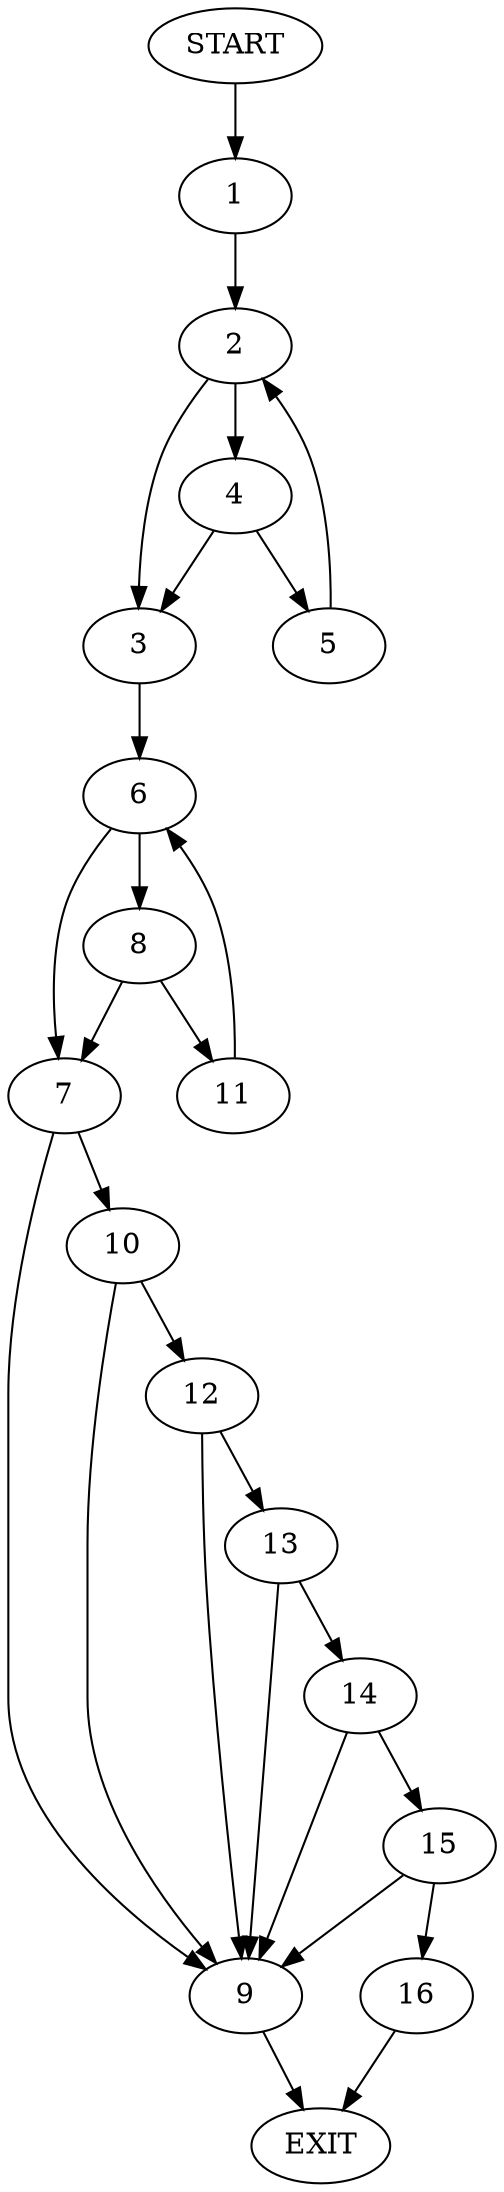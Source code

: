 digraph {
0 [label="START"]
17 [label="EXIT"]
0 -> 1
1 -> 2
2 -> 3
2 -> 4
4 -> 3
4 -> 5
3 -> 6
5 -> 2
6 -> 7
6 -> 8
7 -> 9
7 -> 10
8 -> 11
8 -> 7
11 -> 6
9 -> 17
10 -> 9
10 -> 12
12 -> 9
12 -> 13
13 -> 9
13 -> 14
14 -> 9
14 -> 15
15 -> 9
15 -> 16
16 -> 17
}
